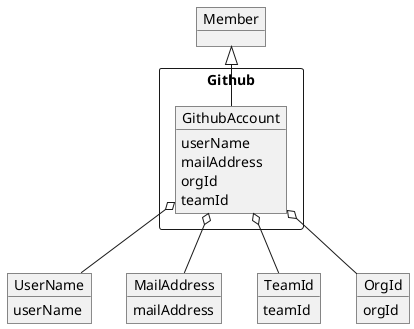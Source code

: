 @startuml object

object Member {
}

rectangle Github {
    object GithubAccount {
        userName
        mailAddress
        orgId
        teamId
    }
}

object UserName
UserName : userName

object MailAddress 
MailAddress : mailAddress

object TeamId
TeamId : teamId

object OrgId
OrgId : orgId

Member <|-- GithubAccount
GithubAccount o-- UserName
GithubAccount o-- MailAddress
GithubAccount o-- TeamId
GithubAccount o-- OrgId

@enduml